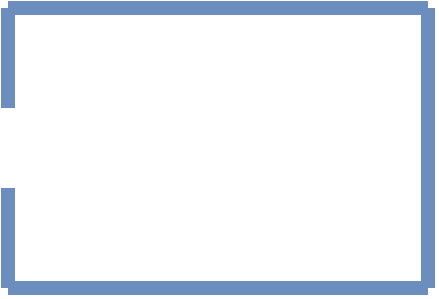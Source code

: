 <mxfile version="14.7.7" type="device"><diagram id="OS43hU2quVP4MR8yag2A" name="Page-1"><mxGraphModel dx="865" dy="408" grid="1" gridSize="10" guides="1" tooltips="1" connect="1" arrows="1" fold="1" page="1" pageScale="1" pageWidth="850" pageHeight="1100" math="0" shadow="0"><root><mxCell id="0"/><mxCell id="1" parent="0"/><mxCell id="Y4zF98iUJch7J7bE57jg-7" value="" style="endArrow=none;html=1;fillColor=#dae8fc;strokeColor=#6c8ebf;strokeWidth=7;" edge="1" parent="1"><mxGeometry width="50" height="50" relative="1" as="geometry"><mxPoint x="820.0" y="150" as="sourcePoint"/><mxPoint x="820.0" y="290" as="targetPoint"/></mxGeometry></mxCell><mxCell id="Y4zF98iUJch7J7bE57jg-8" value="" style="endArrow=none;html=1;fillColor=#dae8fc;strokeColor=#6c8ebf;strokeWidth=7;" edge="1" parent="1"><mxGeometry width="50" height="50" relative="1" as="geometry"><mxPoint x="610.0" y="290" as="sourcePoint"/><mxPoint x="820" y="290" as="targetPoint"/></mxGeometry></mxCell><mxCell id="Y4zF98iUJch7J7bE57jg-9" value="" style="endArrow=none;html=1;fillColor=#dae8fc;strokeColor=#6c8ebf;strokeWidth=7;" edge="1" parent="1"><mxGeometry width="50" height="50" relative="1" as="geometry"><mxPoint x="820" y="150" as="sourcePoint"/><mxPoint x="610.0" y="150" as="targetPoint"/></mxGeometry></mxCell><mxCell id="Y4zF98iUJch7J7bE57jg-10" value="" style="endArrow=none;html=1;fillColor=#dae8fc;strokeColor=#6c8ebf;strokeWidth=7;" edge="1" parent="1"><mxGeometry width="50" height="50" relative="1" as="geometry"><mxPoint x="610" y="240" as="sourcePoint"/><mxPoint x="610" y="290" as="targetPoint"/></mxGeometry></mxCell><mxCell id="Y4zF98iUJch7J7bE57jg-11" value="" style="endArrow=none;html=1;fillColor=#dae8fc;strokeColor=#6c8ebf;strokeWidth=7;" edge="1" parent="1"><mxGeometry width="50" height="50" relative="1" as="geometry"><mxPoint x="610" y="150" as="sourcePoint"/><mxPoint x="610" y="200" as="targetPoint"/></mxGeometry></mxCell></root></mxGraphModel></diagram></mxfile>